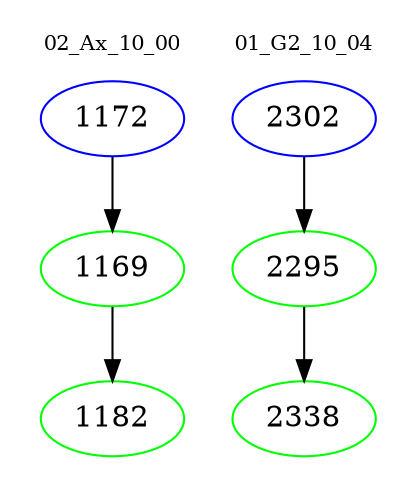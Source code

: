 digraph{
subgraph cluster_0 {
color = white
label = "02_Ax_10_00";
fontsize=10;
T0_1172 [label="1172", color="blue"]
T0_1172 -> T0_1169 [color="black"]
T0_1169 [label="1169", color="green"]
T0_1169 -> T0_1182 [color="black"]
T0_1182 [label="1182", color="green"]
}
subgraph cluster_1 {
color = white
label = "01_G2_10_04";
fontsize=10;
T1_2302 [label="2302", color="blue"]
T1_2302 -> T1_2295 [color="black"]
T1_2295 [label="2295", color="green"]
T1_2295 -> T1_2338 [color="black"]
T1_2338 [label="2338", color="green"]
}
}
